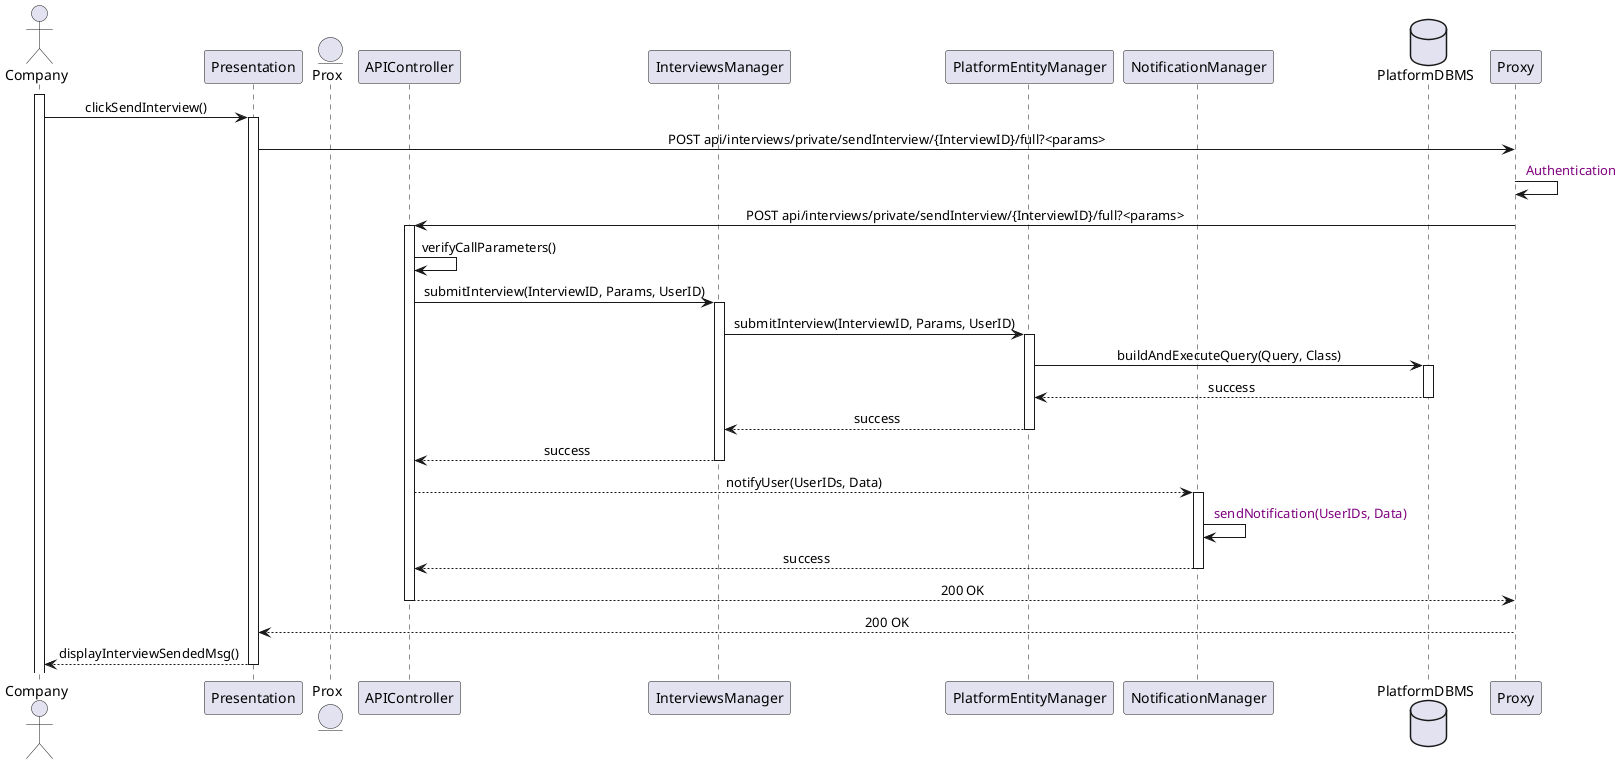 @startuml CompanySubmitsInterview
skinparam sequenceMessageAlign center
actor       Company
participant Presentation
entity      Prox
participant APIController
participant InterviewsManager
participant PlatformEntityManager
participant NotificationManager 
database    PlatformDBMS

activate Company
Company -> Presentation : clickSendInterview()
activate Presentation
Presentation -> Proxy : POST api/interviews/private/sendInterview/{InterviewID}/full?<params>
Proxy -> Proxy : <color:purple> Authentication
Proxy -> APIController : POST api/interviews/private/sendInterview/{InterviewID}/full?<params>
activate APIController
APIController -> APIController : verifyCallParameters()
APIController -> InterviewsManager : submitInterview(InterviewID, Params, UserID)
activate InterviewsManager
InterviewsManager -> PlatformEntityManager : submitInterview(InterviewID, Params, UserID)
activate PlatformEntityManager
PlatformEntityManager -> PlatformDBMS : buildAndExecuteQuery(Query, Class)
activate PlatformDBMS
PlatformDBMS --> PlatformEntityManager : success
deactivate PlatformDBMS
PlatformEntityManager --> InterviewsManager : success
deactivate PlatformEntityManager
InterviewsManager --> APIController : success
deactivate InterviewsManager
APIController --> NotificationManager : notifyUser(UserIDs, Data)
activate NotificationManager
NotificationManager -> NotificationManager : <color:purple> sendNotification(UserIDs, Data)
NotificationManager --> APIController : success
deactivate NotificationManager
APIController --> Proxy : 200 OK
deactivate APIController
Proxy --> Presentation : 200 OK
deactivate Proxy
Presentation --> Company : displayInterviewSendedMsg()
deactivate Presentation





